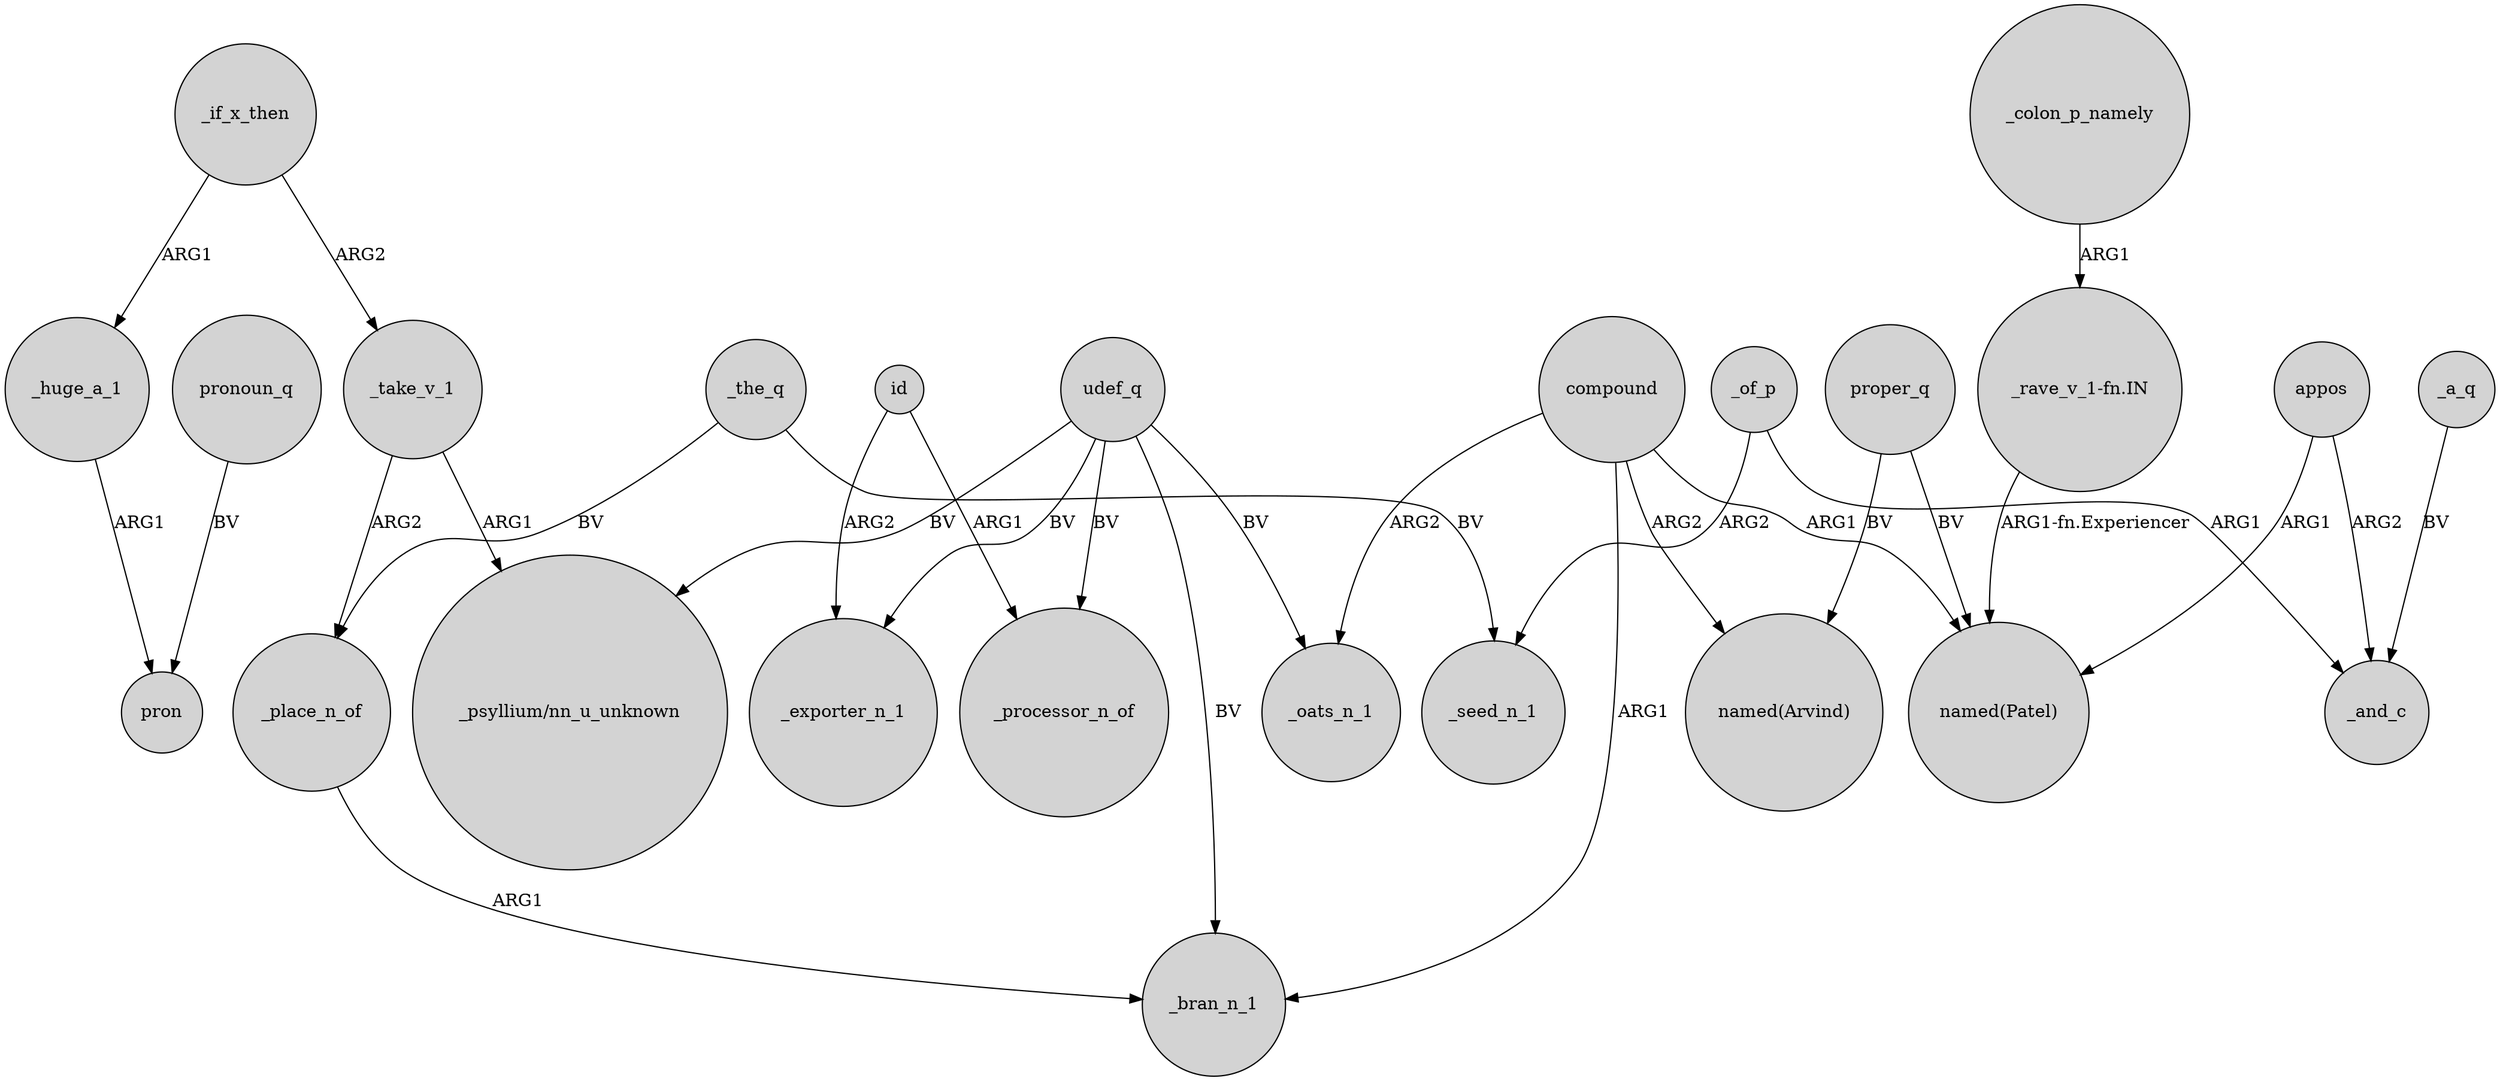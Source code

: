 digraph {
	node [shape=circle style=filled]
	_the_q -> _place_n_of [label=BV]
	_place_n_of -> _bran_n_1 [label=ARG1]
	_huge_a_1 -> pron [label=ARG1]
	udef_q -> "_psyllium/nn_u_unknown" [label=BV]
	proper_q -> "named(Patel)" [label=BV]
	udef_q -> _processor_n_of [label=BV]
	_if_x_then -> _huge_a_1 [label=ARG1]
	id -> _exporter_n_1 [label=ARG2]
	_take_v_1 -> "_psyllium/nn_u_unknown" [label=ARG1]
	id -> _processor_n_of [label=ARG1]
	"_rave_v_1-fn.IN" -> "named(Patel)" [label="ARG1-fn.Experiencer"]
	udef_q -> _oats_n_1 [label=BV]
	compound -> _bran_n_1 [label=ARG1]
	appos -> "named(Patel)" [label=ARG1]
	pronoun_q -> pron [label=BV]
	compound -> _oats_n_1 [label=ARG2]
	_if_x_then -> _take_v_1 [label=ARG2]
	udef_q -> _bran_n_1 [label=BV]
	appos -> _and_c [label=ARG2]
	_colon_p_namely -> "_rave_v_1-fn.IN" [label=ARG1]
	_a_q -> _and_c [label=BV]
	_of_p -> _and_c [label=ARG1]
	_of_p -> _seed_n_1 [label=ARG2]
	compound -> "named(Patel)" [label=ARG1]
	_the_q -> _seed_n_1 [label=BV]
	proper_q -> "named(Arvind)" [label=BV]
	_take_v_1 -> _place_n_of [label=ARG2]
	udef_q -> _exporter_n_1 [label=BV]
	compound -> "named(Arvind)" [label=ARG2]
}
